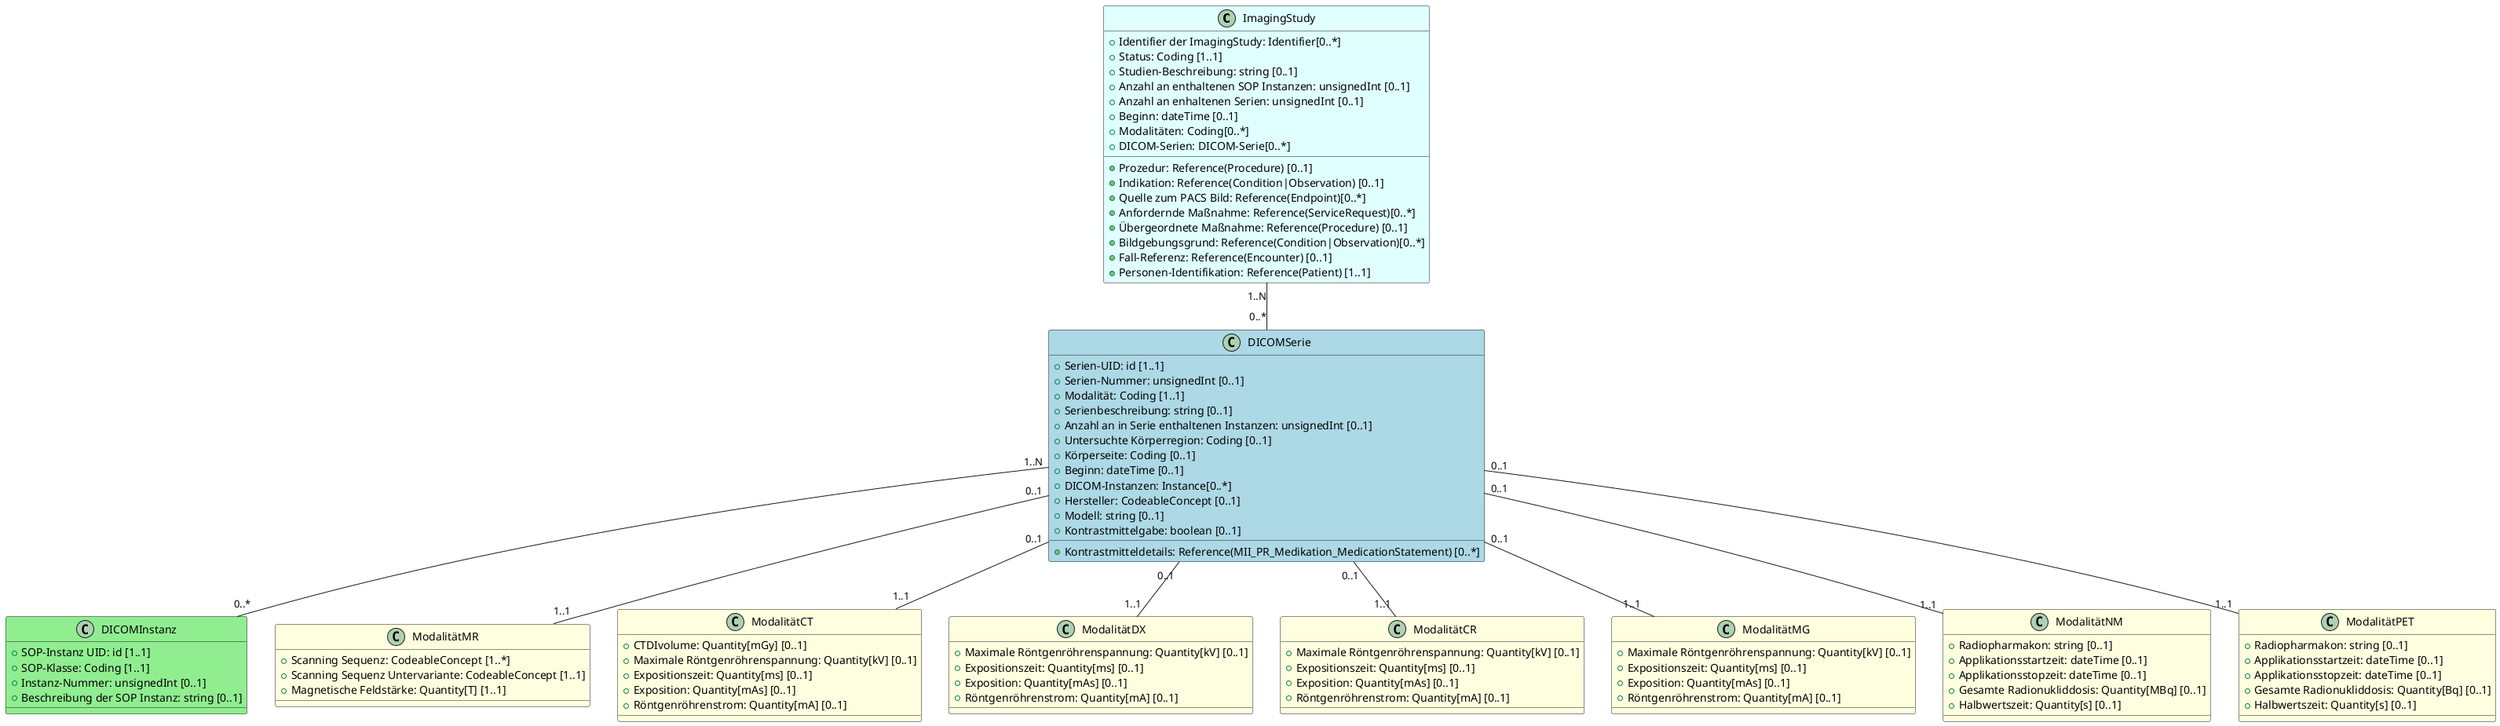 @startuml
class ImagingStudy #LightCyan {
  + Prozedur: Reference(Procedure) [0..1]
  + Identifier der ImagingStudy: Identifier[0..*]
  + Status: Coding [1..1]
  + Studien-Beschreibung: string [0..1]
  + Anzahl an enthaltenen SOP Instanzen: unsignedInt [0..1]
  + Anzahl an enhaltenen Serien: unsignedInt [0..1]
  + Beginn: dateTime [0..1]
  + Indikation: Reference(Condition|Observation) [0..1]
  + Modalitäten: Coding[0..*]
  + Quelle zum PACS Bild: Reference(Endpoint)[0..*]
  + Anfordernde Maßnahme: Reference(ServiceRequest)[0..*]
  + Übergeordnete Maßnahme: Reference(Procedure) [0..1]
  + Bildgebungsgrund: Reference(Condition|Observation)[0..*]
  + Fall-Referenz: Reference(Encounter) [0..1]
  + Personen-Identifikation: Reference(Patient) [1..1]
  + DICOM-Serien: DICOM-Serie[0..*]
}

class DICOMSerie #LightBlue {
  + Serien-UID: id [1..1]
  + Serien-Nummer: unsignedInt [0..1]
  + Modalität: Coding [1..1]
  + Serienbeschreibung: string [0..1]
  + Anzahl an in Serie enthaltenen Instanzen: unsignedInt [0..1]
  + Untersuchte Körperregion: Coding [0..1]
  + Körperseite: Coding [0..1]
  + Beginn: dateTime [0..1]
  + DICOM-Instanzen: Instance[0..*]
  + Hersteller: CodeableConcept [0..1]
  + Modell: string [0..1]
  + Kontrastmittelgabe: boolean [0..1]
  + Kontrastmitteldetails: Reference(MII_PR_Medikation_MedicationStatement) [0..*]
}

class DICOMInstanz #LightGreen {
  + SOP-Instanz UID: id [1..1]
  + SOP-Klasse: Coding [1..1]
  + Instanz-Nummer: unsignedInt [0..1]
  + Beschreibung der SOP Instanz: string [0..1]
}

class ModalitätMR #LightYellow {
  + Scanning Sequenz: CodeableConcept [1..*]
  + Scanning Sequenz Untervariante: CodeableConcept [1..1]
  + Magnetische Feldstärke: Quantity[T] [1..1]
}

class ModalitätCT #LightYellow {
  + CTDIvolume: Quantity[mGy] [0..1]
  + Maximale Röntgenröhrenspannung: Quantity[kV] [0..1]
  + Expositionszeit: Quantity[ms] [0..1]
  + Exposition: Quantity[mAs] [0..1]
  + Röntgenröhrenstrom: Quantity[mA] [0..1]
} 

class ModalitätDX #LightYellow {
  + Maximale Röntgenröhrenspannung: Quantity[kV] [0..1]
  + Expositionszeit: Quantity[ms] [0..1]
  + Exposition: Quantity[mAs] [0..1]
  + Röntgenröhrenstrom: Quantity[mA] [0..1]
} 

class ModalitätCR #LightYellow {
  + Maximale Röntgenröhrenspannung: Quantity[kV] [0..1]
  + Expositionszeit: Quantity[ms] [0..1]
  + Exposition: Quantity[mAs] [0..1]
  + Röntgenröhrenstrom: Quantity[mA] [0..1]
} 

class ModalitätMG #LightYellow {
  + Maximale Röntgenröhrenspannung: Quantity[kV] [0..1]
  + Expositionszeit: Quantity[ms] [0..1]
  + Exposition: Quantity[mAs] [0..1]
  + Röntgenröhrenstrom: Quantity[mA] [0..1]
} 

class ModalitätNM #LightYellow {
  + Radiopharmakon: string [0..1]
  + Applikationsstartzeit: dateTime [0..1]
  + Applikationsstopzeit: dateTime [0..1]
  + Gesamte Radionukliddosis: Quantity[MBq] [0..1]
  + Halbwertszeit: Quantity[s] [0..1]
} 

class ModalitätPET #LightYellow {
  + Radiopharmakon: string [0..1]
  + Applikationsstartzeit: dateTime [0..1]
  + Applikationsstopzeit: dateTime [0..1]
  + Gesamte Radionukliddosis: Quantity[Bq] [0..1]
  + Halbwertszeit: Quantity[s] [0..1]
} 

ImagingStudy "1..N" -- "0..*" DICOMSerie
DICOMSerie "1..N" -- "0..*" DICOMInstanz
DICOMSerie "0..1" -- "1..1" ModalitätMR
DICOMSerie "0..1" -- "1..1" ModalitätCT
DICOMSerie "0..1" -- "1..1" ModalitätDX
DICOMSerie "0..1" -- "1..1" ModalitätCR
DICOMSerie "0..1" -- "1..1" ModalitätMG
DICOMSerie "0..1" -- "1..1" ModalitätNM
DICOMSerie "0..1" -- "1..1" ModalitätPET
@enduml
